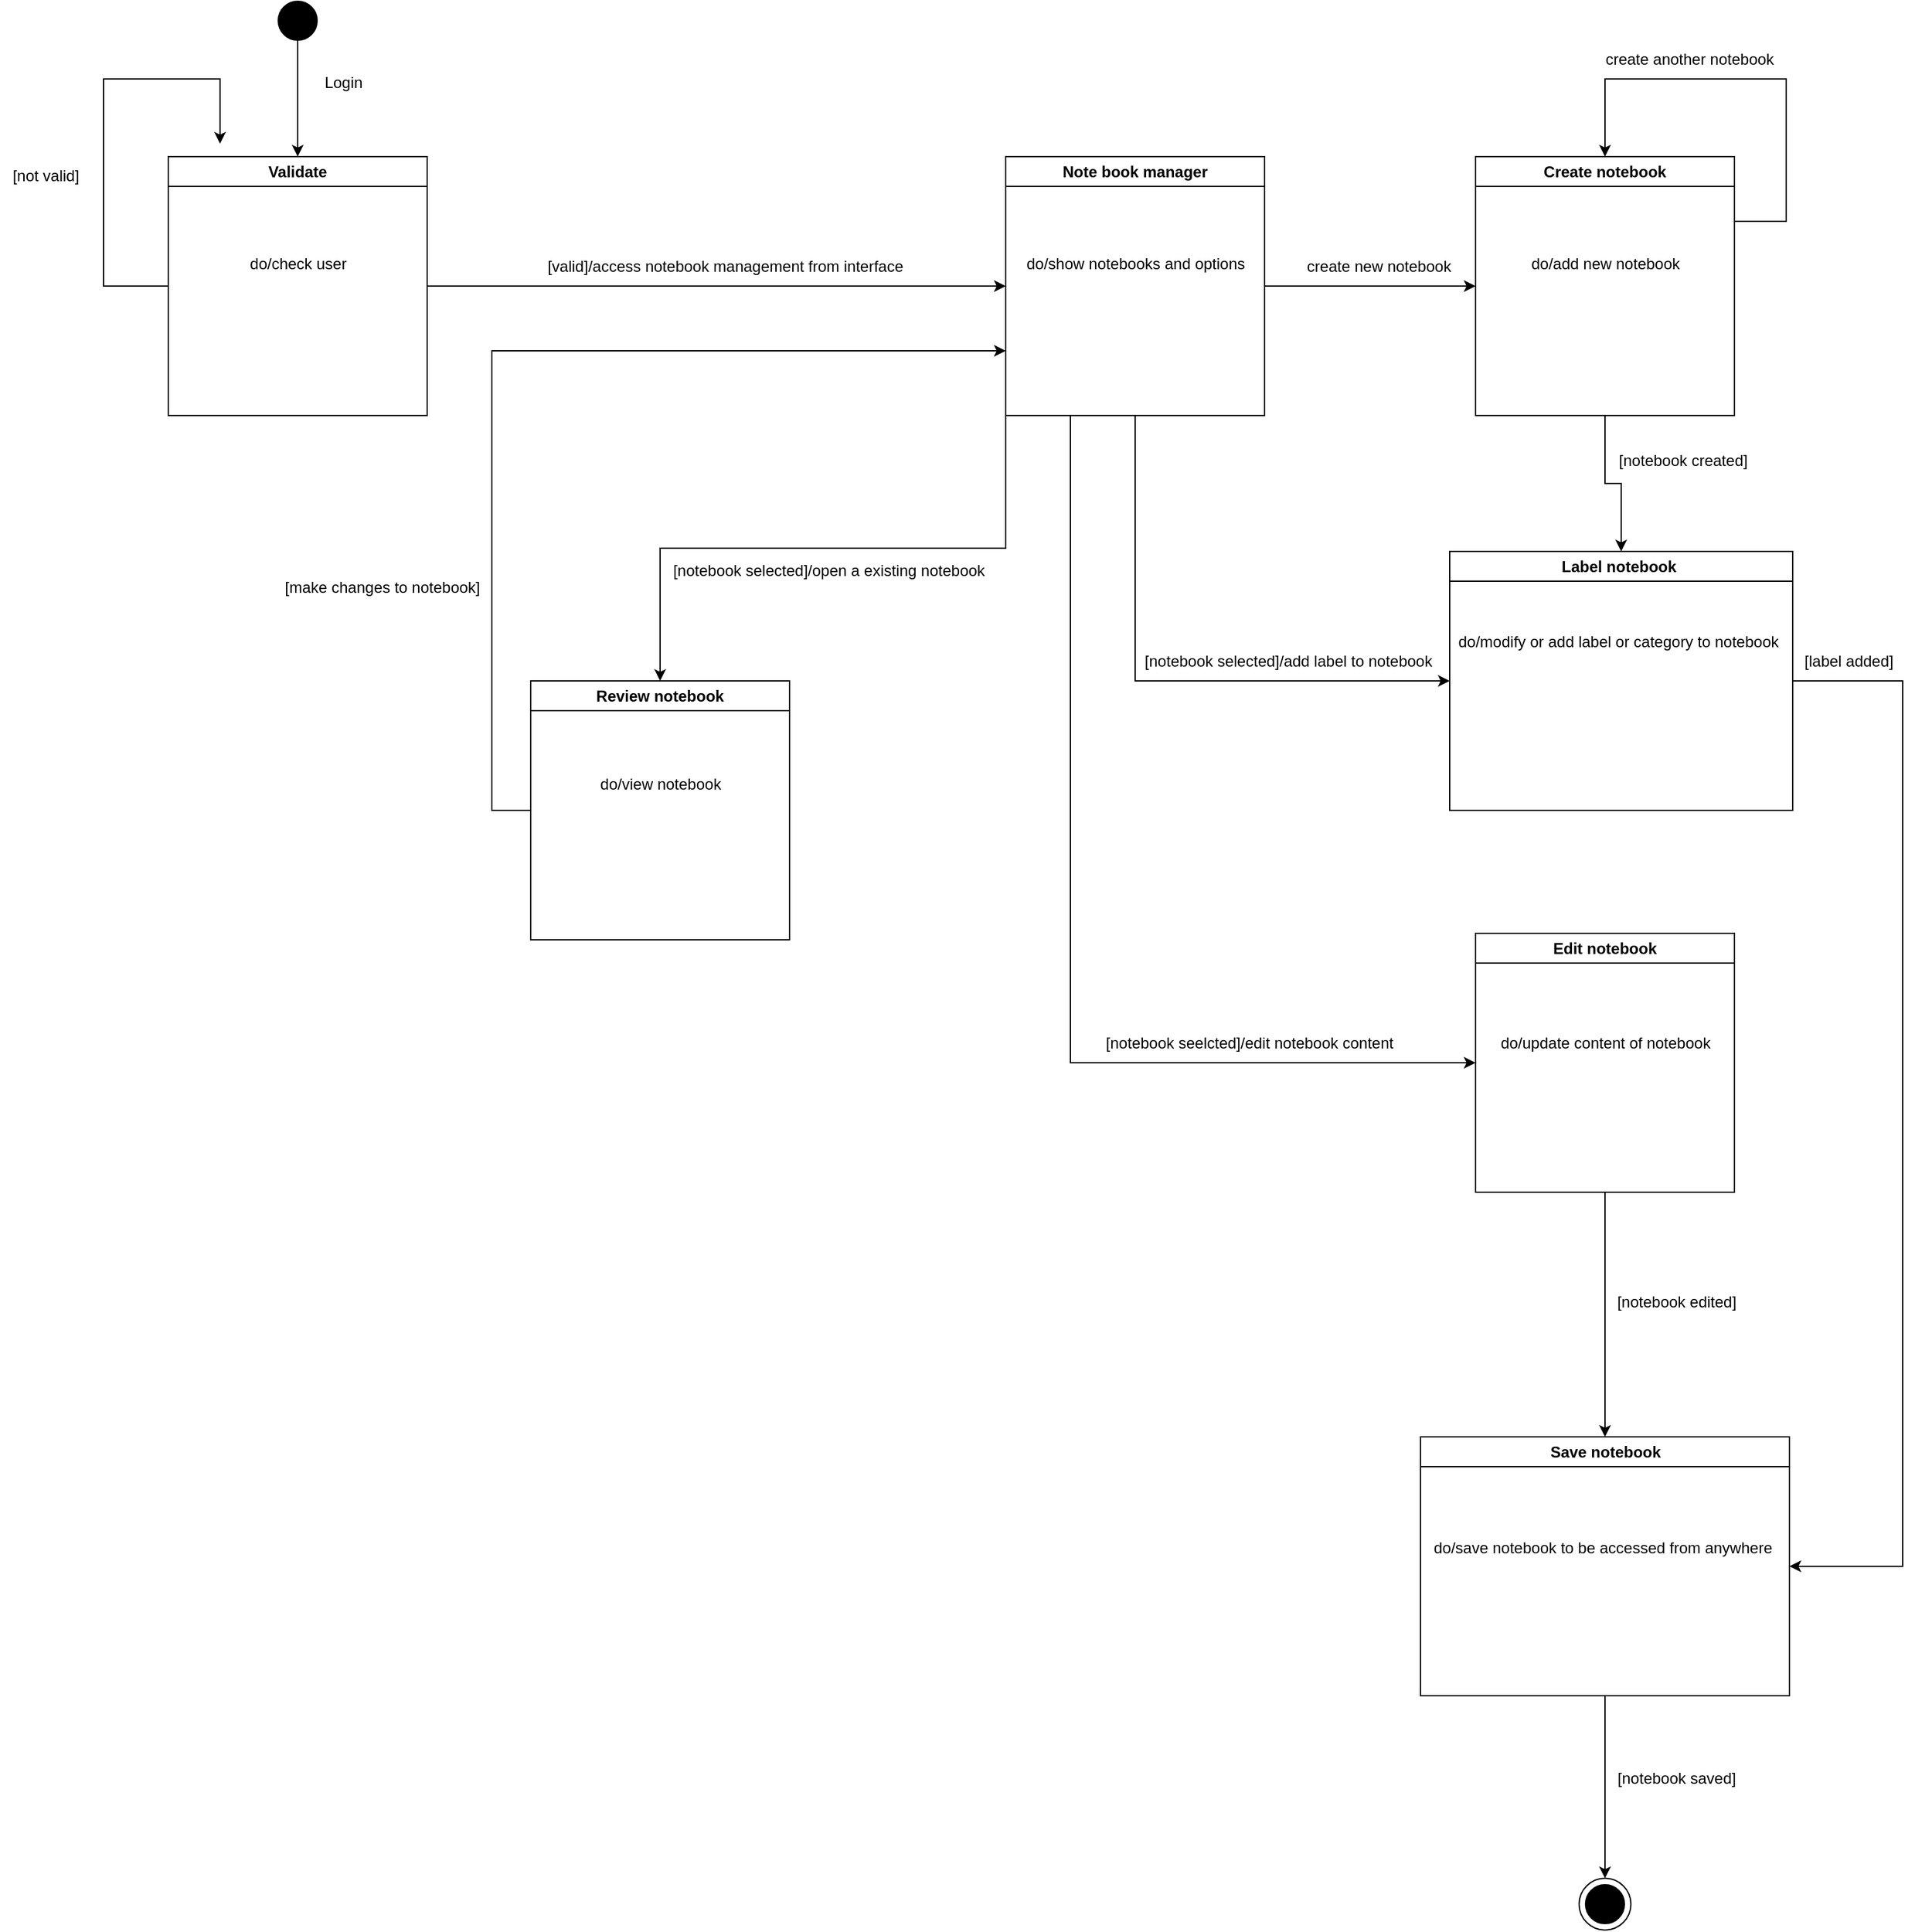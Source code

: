 <mxfile version="22.1.11" type="device">
  <diagram name="Page-1" id="eC_3AvqEiCiULbjy1eh8">
    <mxGraphModel dx="1363" dy="761" grid="1" gridSize="10" guides="1" tooltips="1" connect="1" arrows="1" fold="1" page="1" pageScale="1" pageWidth="827" pageHeight="1169" math="0" shadow="0">
      <root>
        <mxCell id="0" />
        <mxCell id="1" parent="0" />
        <mxCell id="uqzOL18VkbrSNICvGYCJ-1" style="edgeStyle=orthogonalEdgeStyle;rounded=0;orthogonalLoop=1;jettySize=auto;html=1;entryX=0.5;entryY=0;entryDx=0;entryDy=0;" edge="1" parent="1" source="uqzOL18VkbrSNICvGYCJ-2" target="uqzOL18VkbrSNICvGYCJ-4">
          <mxGeometry relative="1" as="geometry" />
        </mxCell>
        <mxCell id="uqzOL18VkbrSNICvGYCJ-2" value="" style="ellipse;whiteSpace=wrap;html=1;aspect=fixed;fillColor=#000000;" vertex="1" parent="1">
          <mxGeometry x="265" y="60" width="30" height="30" as="geometry" />
        </mxCell>
        <mxCell id="uqzOL18VkbrSNICvGYCJ-3" style="edgeStyle=orthogonalEdgeStyle;rounded=0;orthogonalLoop=1;jettySize=auto;html=1;exitX=0;exitY=0;exitDx=0;exitDy=0;" edge="1" parent="1" source="uqzOL18VkbrSNICvGYCJ-4">
          <mxGeometry relative="1" as="geometry">
            <mxPoint x="220" y="170" as="targetPoint" />
            <Array as="points">
              <mxPoint x="180" y="280" />
              <mxPoint x="130" y="280" />
              <mxPoint x="130" y="120" />
              <mxPoint x="220" y="120" />
            </Array>
          </mxGeometry>
        </mxCell>
        <mxCell id="uqzOL18VkbrSNICvGYCJ-9" style="edgeStyle=orthogonalEdgeStyle;rounded=0;orthogonalLoop=1;jettySize=auto;html=1;entryX=0;entryY=0.5;entryDx=0;entryDy=0;" edge="1" parent="1" source="uqzOL18VkbrSNICvGYCJ-4" target="uqzOL18VkbrSNICvGYCJ-8">
          <mxGeometry relative="1" as="geometry" />
        </mxCell>
        <mxCell id="uqzOL18VkbrSNICvGYCJ-4" value="Validate" style="swimlane;whiteSpace=wrap;html=1;" vertex="1" parent="1">
          <mxGeometry x="180" y="180" width="200" height="200" as="geometry" />
        </mxCell>
        <mxCell id="uqzOL18VkbrSNICvGYCJ-5" value="do/check user" style="text;html=1;align=center;verticalAlign=middle;resizable=0;points=[];autosize=1;strokeColor=none;fillColor=none;" vertex="1" parent="uqzOL18VkbrSNICvGYCJ-4">
          <mxGeometry x="50" y="68" width="100" height="30" as="geometry" />
        </mxCell>
        <mxCell id="uqzOL18VkbrSNICvGYCJ-6" value="Login" style="text;html=1;align=center;verticalAlign=middle;resizable=0;points=[];autosize=1;strokeColor=none;fillColor=none;" vertex="1" parent="1">
          <mxGeometry x="290" y="108" width="50" height="30" as="geometry" />
        </mxCell>
        <mxCell id="uqzOL18VkbrSNICvGYCJ-7" value="[not valid]" style="text;html=1;align=center;verticalAlign=middle;resizable=0;points=[];autosize=1;strokeColor=none;fillColor=none;" vertex="1" parent="1">
          <mxGeometry x="50" y="180" width="70" height="30" as="geometry" />
        </mxCell>
        <mxCell id="uqzOL18VkbrSNICvGYCJ-13" style="edgeStyle=orthogonalEdgeStyle;rounded=0;orthogonalLoop=1;jettySize=auto;html=1;entryX=0;entryY=0.5;entryDx=0;entryDy=0;" edge="1" parent="1" source="uqzOL18VkbrSNICvGYCJ-8" target="uqzOL18VkbrSNICvGYCJ-12">
          <mxGeometry relative="1" as="geometry" />
        </mxCell>
        <mxCell id="uqzOL18VkbrSNICvGYCJ-21" style="edgeStyle=orthogonalEdgeStyle;rounded=0;orthogonalLoop=1;jettySize=auto;html=1;entryX=0;entryY=0.5;entryDx=0;entryDy=0;" edge="1" parent="1" source="uqzOL18VkbrSNICvGYCJ-8" target="uqzOL18VkbrSNICvGYCJ-18">
          <mxGeometry relative="1" as="geometry">
            <Array as="points">
              <mxPoint x="927" y="585" />
            </Array>
          </mxGeometry>
        </mxCell>
        <mxCell id="uqzOL18VkbrSNICvGYCJ-25" style="edgeStyle=orthogonalEdgeStyle;rounded=0;orthogonalLoop=1;jettySize=auto;html=1;exitX=0.25;exitY=1;exitDx=0;exitDy=0;entryX=0;entryY=0.5;entryDx=0;entryDy=0;" edge="1" parent="1" source="uqzOL18VkbrSNICvGYCJ-8" target="uqzOL18VkbrSNICvGYCJ-24">
          <mxGeometry relative="1" as="geometry" />
        </mxCell>
        <mxCell id="uqzOL18VkbrSNICvGYCJ-39" style="edgeStyle=orthogonalEdgeStyle;rounded=0;orthogonalLoop=1;jettySize=auto;html=1;exitX=0;exitY=1;exitDx=0;exitDy=0;entryX=0.5;entryY=0;entryDx=0;entryDy=0;" edge="1" parent="1" source="uqzOL18VkbrSNICvGYCJ-8" target="uqzOL18VkbrSNICvGYCJ-38">
          <mxGeometry relative="1" as="geometry" />
        </mxCell>
        <mxCell id="uqzOL18VkbrSNICvGYCJ-8" value="Note book manager" style="swimlane;whiteSpace=wrap;html=1;" vertex="1" parent="1">
          <mxGeometry x="827" y="180" width="200" height="200" as="geometry" />
        </mxCell>
        <mxCell id="uqzOL18VkbrSNICvGYCJ-11" value="do/show notebooks and options" style="text;html=1;align=center;verticalAlign=middle;resizable=0;points=[];autosize=1;strokeColor=none;fillColor=none;" vertex="1" parent="uqzOL18VkbrSNICvGYCJ-8">
          <mxGeometry x="5" y="68" width="190" height="30" as="geometry" />
        </mxCell>
        <mxCell id="uqzOL18VkbrSNICvGYCJ-10" value="[valid]/access notebook management from interface" style="text;html=1;align=center;verticalAlign=middle;resizable=0;points=[];autosize=1;strokeColor=none;fillColor=none;" vertex="1" parent="1">
          <mxGeometry x="460" y="250" width="300" height="30" as="geometry" />
        </mxCell>
        <mxCell id="uqzOL18VkbrSNICvGYCJ-16" style="edgeStyle=orthogonalEdgeStyle;rounded=0;orthogonalLoop=1;jettySize=auto;html=1;entryX=0.5;entryY=0;entryDx=0;entryDy=0;exitX=1;exitY=0.25;exitDx=0;exitDy=0;" edge="1" parent="1" source="uqzOL18VkbrSNICvGYCJ-12" target="uqzOL18VkbrSNICvGYCJ-12">
          <mxGeometry relative="1" as="geometry">
            <mxPoint x="1290" y="160" as="targetPoint" />
            <Array as="points">
              <mxPoint x="1430" y="230" />
              <mxPoint x="1430" y="120" />
              <mxPoint x="1290" y="120" />
            </Array>
          </mxGeometry>
        </mxCell>
        <mxCell id="uqzOL18VkbrSNICvGYCJ-19" style="edgeStyle=orthogonalEdgeStyle;rounded=0;orthogonalLoop=1;jettySize=auto;html=1;entryX=0.5;entryY=0;entryDx=0;entryDy=0;" edge="1" parent="1" source="uqzOL18VkbrSNICvGYCJ-12" target="uqzOL18VkbrSNICvGYCJ-18">
          <mxGeometry relative="1" as="geometry" />
        </mxCell>
        <mxCell id="uqzOL18VkbrSNICvGYCJ-12" value="Create notebook" style="swimlane;whiteSpace=wrap;html=1;" vertex="1" parent="1">
          <mxGeometry x="1190" y="180" width="200" height="200" as="geometry" />
        </mxCell>
        <mxCell id="uqzOL18VkbrSNICvGYCJ-15" value="do/add new notebook" style="text;html=1;align=center;verticalAlign=middle;resizable=0;points=[];autosize=1;strokeColor=none;fillColor=none;" vertex="1" parent="uqzOL18VkbrSNICvGYCJ-12">
          <mxGeometry x="30" y="68" width="140" height="30" as="geometry" />
        </mxCell>
        <mxCell id="uqzOL18VkbrSNICvGYCJ-14" value="create new notebook" style="text;html=1;align=center;verticalAlign=middle;resizable=0;points=[];autosize=1;strokeColor=none;fillColor=none;" vertex="1" parent="1">
          <mxGeometry x="1050" y="250" width="130" height="30" as="geometry" />
        </mxCell>
        <mxCell id="uqzOL18VkbrSNICvGYCJ-17" value="create another notebook" style="text;html=1;align=center;verticalAlign=middle;resizable=0;points=[];autosize=1;strokeColor=none;fillColor=none;" vertex="1" parent="1">
          <mxGeometry x="1280" y="90" width="150" height="30" as="geometry" />
        </mxCell>
        <mxCell id="uqzOL18VkbrSNICvGYCJ-34" style="edgeStyle=orthogonalEdgeStyle;rounded=0;orthogonalLoop=1;jettySize=auto;html=1;entryX=1;entryY=0.5;entryDx=0;entryDy=0;" edge="1" parent="1" source="uqzOL18VkbrSNICvGYCJ-18" target="uqzOL18VkbrSNICvGYCJ-28">
          <mxGeometry relative="1" as="geometry">
            <Array as="points">
              <mxPoint x="1520" y="585" />
              <mxPoint x="1520" y="1269" />
            </Array>
          </mxGeometry>
        </mxCell>
        <mxCell id="uqzOL18VkbrSNICvGYCJ-18" value="Label notebook&amp;nbsp;" style="swimlane;whiteSpace=wrap;html=1;" vertex="1" parent="1">
          <mxGeometry x="1170" y="485" width="265" height="200" as="geometry" />
        </mxCell>
        <mxCell id="uqzOL18VkbrSNICvGYCJ-23" value="do/modify or add label or category to notebook" style="text;html=1;align=center;verticalAlign=middle;resizable=0;points=[];autosize=1;strokeColor=none;fillColor=none;" vertex="1" parent="uqzOL18VkbrSNICvGYCJ-18">
          <mxGeometry x="-5" y="55" width="270" height="30" as="geometry" />
        </mxCell>
        <mxCell id="uqzOL18VkbrSNICvGYCJ-20" value="[notebook created]" style="text;html=1;align=center;verticalAlign=middle;resizable=0;points=[];autosize=1;strokeColor=none;fillColor=none;" vertex="1" parent="1">
          <mxGeometry x="1290" y="400" width="120" height="30" as="geometry" />
        </mxCell>
        <mxCell id="uqzOL18VkbrSNICvGYCJ-22" value="[notebook selected]/add label to notebook" style="text;html=1;align=center;verticalAlign=middle;resizable=0;points=[];autosize=1;strokeColor=none;fillColor=none;" vertex="1" parent="1">
          <mxGeometry x="920" y="554.5" width="250" height="30" as="geometry" />
        </mxCell>
        <mxCell id="uqzOL18VkbrSNICvGYCJ-29" style="edgeStyle=orthogonalEdgeStyle;rounded=0;orthogonalLoop=1;jettySize=auto;html=1;entryX=0.5;entryY=0;entryDx=0;entryDy=0;" edge="1" parent="1" source="uqzOL18VkbrSNICvGYCJ-24" target="uqzOL18VkbrSNICvGYCJ-28">
          <mxGeometry relative="1" as="geometry" />
        </mxCell>
        <mxCell id="uqzOL18VkbrSNICvGYCJ-24" value="Edit notebook" style="swimlane;whiteSpace=wrap;html=1;" vertex="1" parent="1">
          <mxGeometry x="1190" y="780" width="200" height="200" as="geometry" />
        </mxCell>
        <mxCell id="uqzOL18VkbrSNICvGYCJ-27" value="do/update content of notebook" style="text;html=1;align=center;verticalAlign=middle;resizable=0;points=[];autosize=1;strokeColor=none;fillColor=none;" vertex="1" parent="uqzOL18VkbrSNICvGYCJ-24">
          <mxGeometry x="5" y="70" width="190" height="30" as="geometry" />
        </mxCell>
        <mxCell id="uqzOL18VkbrSNICvGYCJ-26" value="[notebook seelcted]/edit notebook content" style="text;html=1;align=center;verticalAlign=middle;resizable=0;points=[];autosize=1;strokeColor=none;fillColor=none;" vertex="1" parent="1">
          <mxGeometry x="890" y="850" width="250" height="30" as="geometry" />
        </mxCell>
        <mxCell id="uqzOL18VkbrSNICvGYCJ-46" style="edgeStyle=orthogonalEdgeStyle;rounded=0;orthogonalLoop=1;jettySize=auto;html=1;" edge="1" parent="1" source="uqzOL18VkbrSNICvGYCJ-28" target="uqzOL18VkbrSNICvGYCJ-44">
          <mxGeometry relative="1" as="geometry" />
        </mxCell>
        <mxCell id="uqzOL18VkbrSNICvGYCJ-28" value="Save notebook" style="swimlane;whiteSpace=wrap;html=1;" vertex="1" parent="1">
          <mxGeometry x="1147.5" y="1169" width="285" height="200" as="geometry" />
        </mxCell>
        <mxCell id="uqzOL18VkbrSNICvGYCJ-35" value="do/save notebook to be accessed from anywhere" style="text;html=1;align=center;verticalAlign=middle;resizable=0;points=[];autosize=1;strokeColor=none;fillColor=none;" vertex="1" parent="uqzOL18VkbrSNICvGYCJ-28">
          <mxGeometry x="-5" y="71" width="290" height="30" as="geometry" />
        </mxCell>
        <mxCell id="uqzOL18VkbrSNICvGYCJ-36" value="[label added]" style="text;html=1;align=center;verticalAlign=middle;resizable=0;points=[];autosize=1;strokeColor=none;fillColor=none;" vertex="1" parent="1">
          <mxGeometry x="1432.5" y="555" width="90" height="30" as="geometry" />
        </mxCell>
        <mxCell id="uqzOL18VkbrSNICvGYCJ-42" style="edgeStyle=orthogonalEdgeStyle;rounded=0;orthogonalLoop=1;jettySize=auto;html=1;entryX=0;entryY=0.75;entryDx=0;entryDy=0;" edge="1" parent="1" source="uqzOL18VkbrSNICvGYCJ-38" target="uqzOL18VkbrSNICvGYCJ-8">
          <mxGeometry relative="1" as="geometry">
            <Array as="points">
              <mxPoint x="430" y="685" />
              <mxPoint x="430" y="330" />
            </Array>
          </mxGeometry>
        </mxCell>
        <mxCell id="uqzOL18VkbrSNICvGYCJ-38" value="Review notebook" style="swimlane;whiteSpace=wrap;html=1;" vertex="1" parent="1">
          <mxGeometry x="460" y="585" width="200" height="200" as="geometry" />
        </mxCell>
        <mxCell id="uqzOL18VkbrSNICvGYCJ-40" value="do/view notebook" style="text;html=1;align=center;verticalAlign=middle;resizable=0;points=[];autosize=1;strokeColor=none;fillColor=none;" vertex="1" parent="uqzOL18VkbrSNICvGYCJ-38">
          <mxGeometry x="40" y="65" width="120" height="30" as="geometry" />
        </mxCell>
        <mxCell id="uqzOL18VkbrSNICvGYCJ-41" value="[notebook selected]/open a existing notebook" style="text;html=1;align=center;verticalAlign=middle;resizable=0;points=[];autosize=1;strokeColor=none;fillColor=none;" vertex="1" parent="1">
          <mxGeometry x="560" y="485" width="260" height="30" as="geometry" />
        </mxCell>
        <mxCell id="uqzOL18VkbrSNICvGYCJ-43" value="[make changes to notebook]" style="text;html=1;align=center;verticalAlign=middle;resizable=0;points=[];autosize=1;strokeColor=none;fillColor=none;" vertex="1" parent="1">
          <mxGeometry x="260" y="498" width="170" height="30" as="geometry" />
        </mxCell>
        <mxCell id="uqzOL18VkbrSNICvGYCJ-44" value="" style="ellipse;whiteSpace=wrap;html=1;aspect=fixed;" vertex="1" parent="1">
          <mxGeometry x="1270" y="1510" width="40" height="40" as="geometry" />
        </mxCell>
        <mxCell id="uqzOL18VkbrSNICvGYCJ-45" value="" style="ellipse;whiteSpace=wrap;html=1;aspect=fixed;fillColor=#000000;" vertex="1" parent="1">
          <mxGeometry x="1275" y="1515" width="30" height="30" as="geometry" />
        </mxCell>
        <mxCell id="uqzOL18VkbrSNICvGYCJ-47" value="[notebook saved]" style="text;html=1;align=center;verticalAlign=middle;resizable=0;points=[];autosize=1;strokeColor=none;fillColor=none;" vertex="1" parent="1">
          <mxGeometry x="1290" y="1418" width="110" height="30" as="geometry" />
        </mxCell>
        <mxCell id="uqzOL18VkbrSNICvGYCJ-48" value="[notebook edited]" style="text;html=1;align=center;verticalAlign=middle;resizable=0;points=[];autosize=1;strokeColor=none;fillColor=none;" vertex="1" parent="1">
          <mxGeometry x="1285" y="1050" width="120" height="30" as="geometry" />
        </mxCell>
      </root>
    </mxGraphModel>
  </diagram>
</mxfile>

